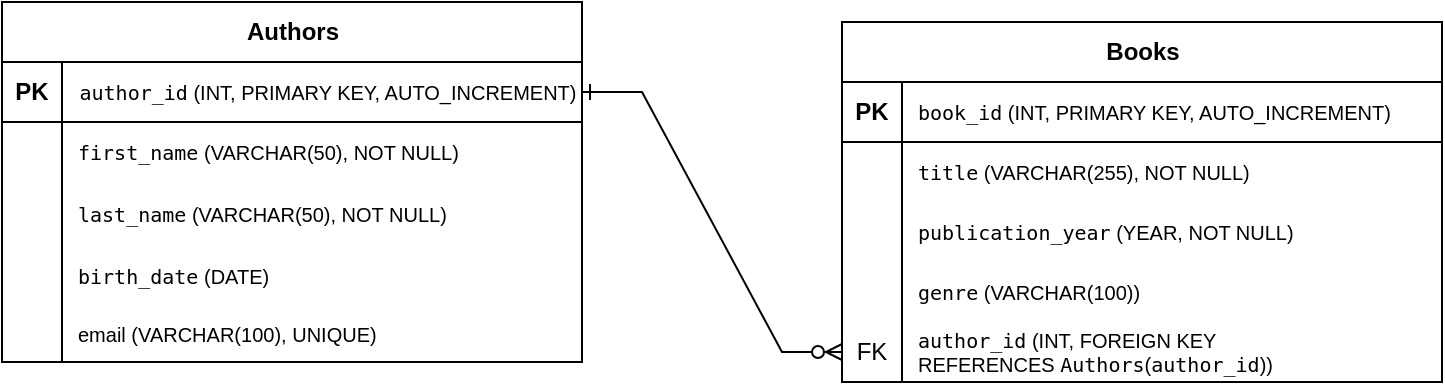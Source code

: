 <mxfile version="26.0.16">
  <diagram id="R2lEEEUBdFMjLlhIrx00" name="Page-1">
    <mxGraphModel dx="1080" dy="728" grid="1" gridSize="10" guides="1" tooltips="1" connect="1" arrows="1" fold="1" page="1" pageScale="1" pageWidth="850" pageHeight="1100" math="0" shadow="0" extFonts="Permanent Marker^https://fonts.googleapis.com/css?family=Permanent+Marker">
      <root>
        <mxCell id="0" />
        <mxCell id="1" parent="0" />
        <mxCell id="q2SKsyra8BNpYzEv5cK5-82" value="Authors" style="shape=table;startSize=30;container=1;collapsible=1;childLayout=tableLayout;fixedRows=1;rowLines=0;fontStyle=1;align=center;resizeLast=1;html=1;labelBackgroundColor=default;" vertex="1" parent="1">
          <mxGeometry x="70" y="230" width="290" height="180" as="geometry">
            <mxRectangle x="90" y="312" width="80" height="30" as="alternateBounds" />
          </mxGeometry>
        </mxCell>
        <mxCell id="q2SKsyra8BNpYzEv5cK5-83" value="" style="shape=tableRow;horizontal=0;startSize=0;swimlaneHead=0;swimlaneBody=0;fillColor=none;collapsible=0;dropTarget=0;points=[[0,0.5],[1,0.5]];portConstraint=eastwest;top=0;left=0;right=0;bottom=1;" vertex="1" parent="q2SKsyra8BNpYzEv5cK5-82">
          <mxGeometry y="30" width="290" height="30" as="geometry" />
        </mxCell>
        <mxCell id="q2SKsyra8BNpYzEv5cK5-84" value="PK" style="shape=partialRectangle;connectable=0;fillColor=none;top=0;left=0;bottom=0;right=0;fontStyle=1;overflow=hidden;whiteSpace=wrap;html=1;" vertex="1" parent="q2SKsyra8BNpYzEv5cK5-83">
          <mxGeometry width="30" height="30" as="geometry">
            <mxRectangle width="30" height="30" as="alternateBounds" />
          </mxGeometry>
        </mxCell>
        <mxCell id="q2SKsyra8BNpYzEv5cK5-85" value="&lt;font style=&quot;font-size: 10px;&quot;&gt;&lt;code data-start=&quot;742&quot; data-end=&quot;753&quot; style=&quot;font-weight: 400;&quot;&gt;author_id&lt;/code&gt;&lt;span style=&quot;font-weight: 400;&quot;&gt;&amp;nbsp;(INT, PRIMARY KEY, AUTO_INCREMENT)&lt;/span&gt;&lt;/font&gt;" style="shape=partialRectangle;connectable=0;fillColor=none;top=0;left=0;bottom=0;right=0;align=center;spacingLeft=6;fontStyle=1;overflow=hidden;whiteSpace=wrap;html=1;verticalAlign=middle;" vertex="1" parent="q2SKsyra8BNpYzEv5cK5-83">
          <mxGeometry x="30" width="260" height="30" as="geometry">
            <mxRectangle width="260" height="30" as="alternateBounds" />
          </mxGeometry>
        </mxCell>
        <mxCell id="q2SKsyra8BNpYzEv5cK5-86" value="" style="shape=tableRow;horizontal=0;startSize=0;swimlaneHead=0;swimlaneBody=0;fillColor=none;collapsible=0;dropTarget=0;points=[[0,0.5],[1,0.5]];portConstraint=eastwest;top=0;left=0;right=0;bottom=0;" vertex="1" parent="q2SKsyra8BNpYzEv5cK5-82">
          <mxGeometry y="60" width="290" height="30" as="geometry" />
        </mxCell>
        <mxCell id="q2SKsyra8BNpYzEv5cK5-87" value="" style="shape=partialRectangle;connectable=0;fillColor=none;top=0;left=0;bottom=0;right=0;editable=1;overflow=hidden;whiteSpace=wrap;html=1;" vertex="1" parent="q2SKsyra8BNpYzEv5cK5-86">
          <mxGeometry width="30" height="30" as="geometry">
            <mxRectangle width="30" height="30" as="alternateBounds" />
          </mxGeometry>
        </mxCell>
        <mxCell id="q2SKsyra8BNpYzEv5cK5-88" value="&lt;font&gt;&lt;code data-end=&quot;806&quot; data-start=&quot;794&quot;&gt;first_name&lt;/code&gt;&amp;nbsp;(VARCHAR(50), NOT NULL)&lt;/font&gt;" style="shape=partialRectangle;connectable=0;fillColor=none;top=0;left=0;bottom=0;right=0;align=left;spacingLeft=6;overflow=hidden;whiteSpace=wrap;html=1;fontSize=10;" vertex="1" parent="q2SKsyra8BNpYzEv5cK5-86">
          <mxGeometry x="30" width="260" height="30" as="geometry">
            <mxRectangle width="260" height="30" as="alternateBounds" />
          </mxGeometry>
        </mxCell>
        <mxCell id="q2SKsyra8BNpYzEv5cK5-89" value="" style="shape=tableRow;horizontal=0;startSize=0;swimlaneHead=0;swimlaneBody=0;fillColor=none;collapsible=0;dropTarget=0;points=[[0,0.5],[1,0.5]];portConstraint=eastwest;top=0;left=0;right=0;bottom=0;fontSize=10;" vertex="1" parent="q2SKsyra8BNpYzEv5cK5-82">
          <mxGeometry y="90" width="290" height="32" as="geometry" />
        </mxCell>
        <mxCell id="q2SKsyra8BNpYzEv5cK5-90" value="" style="shape=partialRectangle;connectable=0;fillColor=none;top=0;left=0;bottom=0;right=0;editable=1;overflow=hidden;whiteSpace=wrap;html=1;fontSize=10;" vertex="1" parent="q2SKsyra8BNpYzEv5cK5-89">
          <mxGeometry width="30" height="32" as="geometry">
            <mxRectangle width="30" height="32" as="alternateBounds" />
          </mxGeometry>
        </mxCell>
        <mxCell id="q2SKsyra8BNpYzEv5cK5-91" value="&lt;code style=&quot;font-style: normal; font-variant-caps: normal; font-weight: 400; letter-spacing: normal; orphans: auto; text-align: start; text-indent: 0px; text-transform: none; white-space: normal; widows: auto; word-spacing: 0px; -webkit-text-stroke-width: 0px; text-decoration: none; caret-color: rgb(0, 0, 0); color: rgb(0, 0, 0);&quot; data-end=&quot;847&quot; data-start=&quot;836&quot;&gt;last_name&lt;/code&gt;&lt;span style=&quot;font-style: normal; font-variant-caps: normal; font-weight: 400; letter-spacing: normal; text-align: start; text-indent: 0px; text-transform: none; white-space: normal; word-spacing: 0px; -webkit-text-stroke-width: 0px; text-decoration: none; caret-color: rgb(0, 0, 0); color: rgb(0, 0, 0); float: none; display: inline !important;&quot;&gt;&lt;span class=&quot;Apple-converted-space&quot;&gt;&amp;nbsp;&lt;/span&gt;(VARCHAR(50), NOT NULL)&lt;/span&gt;" style="shape=partialRectangle;connectable=0;fillColor=none;top=0;left=0;bottom=0;right=0;align=left;spacingLeft=6;overflow=hidden;whiteSpace=wrap;html=1;fontSize=10;" vertex="1" parent="q2SKsyra8BNpYzEv5cK5-89">
          <mxGeometry x="30" width="260" height="32" as="geometry">
            <mxRectangle width="260" height="32" as="alternateBounds" />
          </mxGeometry>
        </mxCell>
        <mxCell id="q2SKsyra8BNpYzEv5cK5-92" value="" style="shape=tableRow;horizontal=0;startSize=0;swimlaneHead=0;swimlaneBody=0;fillColor=none;collapsible=0;dropTarget=0;points=[[0,0.5],[1,0.5]];portConstraint=eastwest;top=0;left=0;right=0;bottom=0;movable=1;resizable=1;rotatable=1;deletable=1;editable=1;locked=0;connectable=1;fontSize=10;" vertex="1" parent="q2SKsyra8BNpYzEv5cK5-82">
          <mxGeometry y="122" width="290" height="30" as="geometry" />
        </mxCell>
        <mxCell id="q2SKsyra8BNpYzEv5cK5-93" value="" style="shape=partialRectangle;connectable=0;fillColor=none;top=0;left=0;bottom=0;right=0;editable=1;overflow=hidden;whiteSpace=wrap;html=1;fontSize=10;" vertex="1" parent="q2SKsyra8BNpYzEv5cK5-92">
          <mxGeometry width="30" height="30" as="geometry">
            <mxRectangle width="30" height="30" as="alternateBounds" />
          </mxGeometry>
        </mxCell>
        <mxCell id="q2SKsyra8BNpYzEv5cK5-94" value="&lt;font&gt;&lt;code data-end=&quot;889&quot; data-start=&quot;877&quot;&gt;birth_date&lt;/code&gt;&amp;nbsp;(DATE)&lt;/font&gt;" style="shape=partialRectangle;connectable=1;fillColor=none;top=0;left=0;bottom=0;right=0;align=left;spacingLeft=6;overflow=hidden;whiteSpace=wrap;html=1;movable=1;resizable=1;rotatable=1;deletable=1;editable=1;locked=0;fontSize=10;" vertex="1" parent="q2SKsyra8BNpYzEv5cK5-92">
          <mxGeometry x="30" width="260" height="30" as="geometry">
            <mxRectangle width="260" height="30" as="alternateBounds" />
          </mxGeometry>
        </mxCell>
        <mxCell id="q2SKsyra8BNpYzEv5cK5-117" value="" style="shape=tableRow;horizontal=0;startSize=0;swimlaneHead=0;swimlaneBody=0;fillColor=none;collapsible=0;dropTarget=0;points=[[0,0.5],[1,0.5]];portConstraint=eastwest;top=0;left=0;right=0;bottom=0;movable=1;resizable=1;rotatable=1;deletable=1;editable=1;locked=0;connectable=1;fontSize=10;" vertex="1" parent="q2SKsyra8BNpYzEv5cK5-82">
          <mxGeometry y="152" width="290" height="28" as="geometry" />
        </mxCell>
        <mxCell id="q2SKsyra8BNpYzEv5cK5-118" value="" style="shape=partialRectangle;connectable=0;fillColor=none;top=0;left=0;bottom=0;right=0;editable=1;overflow=hidden;whiteSpace=wrap;html=1;fontSize=10;" vertex="1" parent="q2SKsyra8BNpYzEv5cK5-117">
          <mxGeometry width="30" height="28" as="geometry">
            <mxRectangle width="30" height="28" as="alternateBounds" />
          </mxGeometry>
        </mxCell>
        <mxCell id="q2SKsyra8BNpYzEv5cK5-119" value="&lt;font&gt;email (&lt;span class=&quot;hljs-type&quot;&gt;VARCHAR&lt;/span&gt;(&lt;span class=&quot;hljs-number&quot;&gt;100&lt;/span&gt;),&amp;nbsp;&lt;span class=&quot;hljs-keyword&quot;&gt;UNIQUE&lt;/span&gt;)&lt;/font&gt;" style="shape=partialRectangle;connectable=1;fillColor=none;top=0;left=0;bottom=0;right=0;align=left;spacingLeft=6;overflow=hidden;whiteSpace=wrap;html=1;movable=1;resizable=1;rotatable=1;deletable=1;editable=1;locked=0;fontSize=10;" vertex="1" parent="q2SKsyra8BNpYzEv5cK5-117">
          <mxGeometry x="30" width="260" height="28" as="geometry">
            <mxRectangle width="260" height="28" as="alternateBounds" />
          </mxGeometry>
        </mxCell>
        <mxCell id="q2SKsyra8BNpYzEv5cK5-95" value="Books" style="shape=table;startSize=30;container=1;collapsible=1;childLayout=tableLayout;fixedRows=1;rowLines=0;fontStyle=1;align=center;resizeLast=1;html=1;labelBackgroundColor=default;" vertex="1" parent="1">
          <mxGeometry x="490" y="240" width="300" height="180" as="geometry" />
        </mxCell>
        <mxCell id="q2SKsyra8BNpYzEv5cK5-96" value="" style="shape=tableRow;horizontal=0;startSize=0;swimlaneHead=0;swimlaneBody=0;fillColor=none;collapsible=0;dropTarget=0;points=[[0,0.5],[1,0.5]];portConstraint=eastwest;top=0;left=0;right=0;bottom=1;" vertex="1" parent="q2SKsyra8BNpYzEv5cK5-95">
          <mxGeometry y="30" width="300" height="30" as="geometry" />
        </mxCell>
        <mxCell id="q2SKsyra8BNpYzEv5cK5-97" value="PK" style="shape=partialRectangle;connectable=0;fillColor=none;top=0;left=0;bottom=0;right=0;fontStyle=1;overflow=hidden;whiteSpace=wrap;html=1;" vertex="1" parent="q2SKsyra8BNpYzEv5cK5-96">
          <mxGeometry width="30" height="30" as="geometry">
            <mxRectangle width="30" height="30" as="alternateBounds" />
          </mxGeometry>
        </mxCell>
        <mxCell id="q2SKsyra8BNpYzEv5cK5-98" value="&lt;font style=&quot;font-size: 10px;&quot;&gt;&lt;code style=&quot;font-weight: 400;&quot; data-end=&quot;993&quot; data-start=&quot;984&quot;&gt;book_id&lt;/code&gt;&lt;span style=&quot;font-weight: 400;&quot;&gt;&amp;nbsp;(INT, PRIMARY KEY, AUTO_INCREMENT)&lt;/span&gt;&lt;/font&gt;" style="shape=partialRectangle;connectable=0;fillColor=none;top=0;left=0;bottom=0;right=0;align=left;spacingLeft=6;fontStyle=1;overflow=hidden;whiteSpace=wrap;html=1;" vertex="1" parent="q2SKsyra8BNpYzEv5cK5-96">
          <mxGeometry x="30" width="270" height="30" as="geometry">
            <mxRectangle width="270" height="30" as="alternateBounds" />
          </mxGeometry>
        </mxCell>
        <mxCell id="q2SKsyra8BNpYzEv5cK5-99" value="" style="shape=tableRow;horizontal=0;startSize=0;swimlaneHead=0;swimlaneBody=0;fillColor=none;collapsible=0;dropTarget=0;points=[[0,0.5],[1,0.5]];portConstraint=eastwest;top=0;left=0;right=0;bottom=0;" vertex="1" parent="q2SKsyra8BNpYzEv5cK5-95">
          <mxGeometry y="60" width="300" height="30" as="geometry" />
        </mxCell>
        <mxCell id="q2SKsyra8BNpYzEv5cK5-100" value="" style="shape=partialRectangle;connectable=0;fillColor=none;top=0;left=0;bottom=0;right=0;editable=1;overflow=hidden;whiteSpace=wrap;html=1;" vertex="1" parent="q2SKsyra8BNpYzEv5cK5-99">
          <mxGeometry width="30" height="30" as="geometry">
            <mxRectangle width="30" height="30" as="alternateBounds" />
          </mxGeometry>
        </mxCell>
        <mxCell id="q2SKsyra8BNpYzEv5cK5-101" value="&lt;font&gt;&lt;code data-end=&quot;1041&quot; data-start=&quot;1034&quot;&gt;title&lt;/code&gt;&amp;nbsp;(VARCHAR(255), NOT NULL)&lt;/font&gt;" style="shape=partialRectangle;connectable=0;fillColor=none;top=0;left=0;bottom=0;right=0;align=left;spacingLeft=6;overflow=hidden;whiteSpace=wrap;html=1;fontSize=10;" vertex="1" parent="q2SKsyra8BNpYzEv5cK5-99">
          <mxGeometry x="30" width="270" height="30" as="geometry">
            <mxRectangle width="270" height="30" as="alternateBounds" />
          </mxGeometry>
        </mxCell>
        <mxCell id="q2SKsyra8BNpYzEv5cK5-102" value="" style="shape=tableRow;horizontal=0;startSize=0;swimlaneHead=0;swimlaneBody=0;fillColor=none;collapsible=0;dropTarget=0;points=[[0,0.5],[1,0.5]];portConstraint=eastwest;top=0;left=0;right=0;bottom=0;" vertex="1" parent="q2SKsyra8BNpYzEv5cK5-95">
          <mxGeometry y="90" width="300" height="30" as="geometry" />
        </mxCell>
        <mxCell id="q2SKsyra8BNpYzEv5cK5-103" value="" style="shape=partialRectangle;connectable=0;fillColor=none;top=0;left=0;bottom=0;right=0;editable=1;overflow=hidden;whiteSpace=wrap;html=1;" vertex="1" parent="q2SKsyra8BNpYzEv5cK5-102">
          <mxGeometry width="30" height="30" as="geometry">
            <mxRectangle width="30" height="30" as="alternateBounds" />
          </mxGeometry>
        </mxCell>
        <mxCell id="q2SKsyra8BNpYzEv5cK5-104" value="&lt;font&gt;&lt;code data-end=&quot;1090&quot; data-start=&quot;1072&quot;&gt;publication_year&lt;/code&gt;&amp;nbsp;(YEAR, NOT NULL)&lt;/font&gt;" style="shape=partialRectangle;connectable=0;fillColor=none;top=0;left=0;bottom=0;right=0;align=left;spacingLeft=6;overflow=hidden;whiteSpace=wrap;html=1;fontSize=10;" vertex="1" parent="q2SKsyra8BNpYzEv5cK5-102">
          <mxGeometry x="30" width="270" height="30" as="geometry">
            <mxRectangle width="270" height="30" as="alternateBounds" />
          </mxGeometry>
        </mxCell>
        <mxCell id="q2SKsyra8BNpYzEv5cK5-105" value="" style="shape=tableRow;horizontal=0;startSize=0;swimlaneHead=0;swimlaneBody=0;fillColor=none;collapsible=0;dropTarget=0;points=[[0,0.5],[1,0.5]];portConstraint=eastwest;top=0;left=0;right=0;bottom=0;" vertex="1" parent="q2SKsyra8BNpYzEv5cK5-95">
          <mxGeometry y="120" width="300" height="30" as="geometry" />
        </mxCell>
        <mxCell id="q2SKsyra8BNpYzEv5cK5-106" value="" style="shape=partialRectangle;connectable=0;fillColor=none;top=0;left=0;bottom=0;right=0;editable=1;overflow=hidden;whiteSpace=wrap;html=1;" vertex="1" parent="q2SKsyra8BNpYzEv5cK5-105">
          <mxGeometry width="30" height="30" as="geometry">
            <mxRectangle width="30" height="30" as="alternateBounds" />
          </mxGeometry>
        </mxCell>
        <mxCell id="q2SKsyra8BNpYzEv5cK5-107" value="&lt;font&gt;&lt;code data-end=&quot;1120&quot; data-start=&quot;1113&quot;&gt;genre&lt;/code&gt;&amp;nbsp;(VARCHAR(100))&lt;/font&gt;" style="shape=partialRectangle;connectable=0;fillColor=none;top=0;left=0;bottom=0;right=0;align=left;spacingLeft=6;overflow=hidden;whiteSpace=wrap;html=1;fontSize=10;" vertex="1" parent="q2SKsyra8BNpYzEv5cK5-105">
          <mxGeometry x="30" width="270" height="30" as="geometry">
            <mxRectangle width="270" height="30" as="alternateBounds" />
          </mxGeometry>
        </mxCell>
        <mxCell id="q2SKsyra8BNpYzEv5cK5-120" value="" style="shape=tableRow;horizontal=0;startSize=0;swimlaneHead=0;swimlaneBody=0;fillColor=none;collapsible=0;dropTarget=0;points=[[0,0.5],[1,0.5]];portConstraint=eastwest;top=0;left=0;right=0;bottom=0;" vertex="1" parent="q2SKsyra8BNpYzEv5cK5-95">
          <mxGeometry y="150" width="300" height="30" as="geometry" />
        </mxCell>
        <mxCell id="q2SKsyra8BNpYzEv5cK5-121" value="FK" style="shape=partialRectangle;connectable=0;fillColor=none;top=0;left=0;bottom=0;right=0;editable=1;overflow=hidden;whiteSpace=wrap;html=1;" vertex="1" parent="q2SKsyra8BNpYzEv5cK5-120">
          <mxGeometry width="30" height="30" as="geometry">
            <mxRectangle width="30" height="30" as="alternateBounds" />
          </mxGeometry>
        </mxCell>
        <mxCell id="q2SKsyra8BNpYzEv5cK5-122" value="&lt;font&gt;&lt;code data-end=&quot;1152&quot; data-start=&quot;1141&quot;&gt;author_id&lt;/code&gt;&amp;nbsp;(INT, FOREIGN KEY REFERENCES&amp;nbsp;&lt;code data-end=&quot;1191&quot; data-start=&quot;1182&quot;&gt;Authors&lt;/code&gt;(&lt;code data-end=&quot;1203&quot; data-start=&quot;1192&quot;&gt;author_id&lt;/code&gt;))&lt;/font&gt;" style="shape=partialRectangle;connectable=0;fillColor=none;top=0;left=0;bottom=0;right=0;align=left;spacingLeft=6;overflow=hidden;whiteSpace=wrap;html=1;fontSize=10;" vertex="1" parent="q2SKsyra8BNpYzEv5cK5-120">
          <mxGeometry x="30" width="270" height="30" as="geometry">
            <mxRectangle width="270" height="30" as="alternateBounds" />
          </mxGeometry>
        </mxCell>
        <mxCell id="q2SKsyra8BNpYzEv5cK5-123" value="" style="edgeStyle=entityRelationEdgeStyle;fontSize=12;html=1;endArrow=ERzeroToMany;endFill=1;startArrow=ERone;rounded=0;exitX=1;exitY=0.5;exitDx=0;exitDy=0;movable=1;resizable=1;rotatable=1;deletable=1;editable=1;locked=0;connectable=1;startFill=0;" edge="1" parent="1" source="q2SKsyra8BNpYzEv5cK5-83" target="q2SKsyra8BNpYzEv5cK5-120">
          <mxGeometry width="100" height="100" relative="1" as="geometry">
            <mxPoint x="340" y="390" as="sourcePoint" />
            <mxPoint x="440" y="290" as="targetPoint" />
            <Array as="points">
              <mxPoint x="350" y="280" />
              <mxPoint x="420" y="360" />
            </Array>
          </mxGeometry>
        </mxCell>
      </root>
    </mxGraphModel>
  </diagram>
</mxfile>
